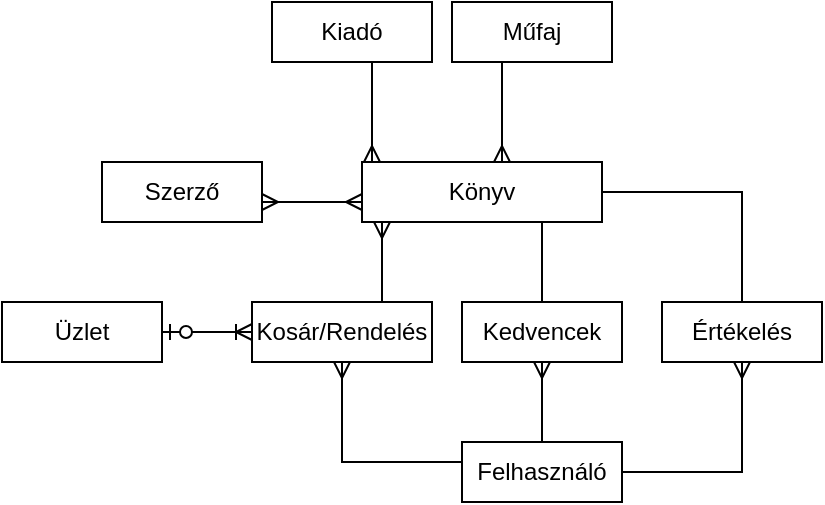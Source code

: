 <mxfile version="21.0.2" type="device"><diagram name="Page-1" id="GSspgM6DHkIrbwYLxMRU"><mxGraphModel dx="1050" dy="633" grid="1" gridSize="10" guides="1" tooltips="1" connect="1" arrows="1" fold="1" page="1" pageScale="1" pageWidth="850" pageHeight="1100" math="0" shadow="0"><root><mxCell id="0"/><mxCell id="1" parent="0"/><mxCell id="Wu1rEjHVQwHnNt7DPPpK-83" value="Felhasználó" style="whiteSpace=wrap;html=1;align=center;" vertex="1" parent="1"><mxGeometry x="430" y="350" width="80" height="30" as="geometry"/></mxCell><mxCell id="Wu1rEjHVQwHnNt7DPPpK-85" value="Üzlet" style="whiteSpace=wrap;html=1;align=center;" vertex="1" parent="1"><mxGeometry x="200" y="280" width="80" height="30" as="geometry"/></mxCell><mxCell id="Wu1rEjHVQwHnNt7DPPpK-86" value="Könyv" style="whiteSpace=wrap;html=1;align=center;" vertex="1" parent="1"><mxGeometry x="380" y="210" width="120" height="30" as="geometry"/></mxCell><mxCell id="Wu1rEjHVQwHnNt7DPPpK-87" value="Műfaj" style="whiteSpace=wrap;html=1;align=center;" vertex="1" parent="1"><mxGeometry x="425" y="130" width="80" height="30" as="geometry"/></mxCell><mxCell id="Wu1rEjHVQwHnNt7DPPpK-88" value="Kiadó" style="whiteSpace=wrap;html=1;align=center;" vertex="1" parent="1"><mxGeometry x="335" y="130" width="80" height="30" as="geometry"/></mxCell><mxCell id="Wu1rEjHVQwHnNt7DPPpK-89" value="Szerző" style="whiteSpace=wrap;html=1;align=center;" vertex="1" parent="1"><mxGeometry x="250" y="210" width="80" height="30" as="geometry"/></mxCell><mxCell id="Wu1rEjHVQwHnNt7DPPpK-90" value="Kedvencek" style="whiteSpace=wrap;html=1;align=center;" vertex="1" parent="1"><mxGeometry x="430" y="280" width="80" height="30" as="geometry"/></mxCell><mxCell id="Wu1rEjHVQwHnNt7DPPpK-91" value="Kosár/Rendelés" style="whiteSpace=wrap;html=1;align=center;" vertex="1" parent="1"><mxGeometry x="325" y="280" width="90" height="30" as="geometry"/></mxCell><mxCell id="Wu1rEjHVQwHnNt7DPPpK-93" value="Értékelés" style="whiteSpace=wrap;html=1;align=center;" vertex="1" parent="1"><mxGeometry x="530" y="280" width="80" height="30" as="geometry"/></mxCell><mxCell id="Wu1rEjHVQwHnNt7DPPpK-96" value="" style="fontSize=12;html=1;endArrow=ERmany;rounded=0;edgeStyle=orthogonalEdgeStyle;" edge="1" parent="1" source="Wu1rEjHVQwHnNt7DPPpK-88" target="Wu1rEjHVQwHnNt7DPPpK-86"><mxGeometry width="100" height="100" relative="1" as="geometry"><mxPoint x="390" y="200" as="sourcePoint"/><mxPoint x="610" y="180" as="targetPoint"/><Array as="points"><mxPoint x="385" y="200"/><mxPoint x="385" y="200"/></Array></mxGeometry></mxCell><mxCell id="Wu1rEjHVQwHnNt7DPPpK-97" value="" style="edgeStyle=orthogonalEdgeStyle;fontSize=12;html=1;endArrow=ERmany;startArrow=ERmany;rounded=0;" edge="1" parent="1" source="Wu1rEjHVQwHnNt7DPPpK-89" target="Wu1rEjHVQwHnNt7DPPpK-86"><mxGeometry width="100" height="100" relative="1" as="geometry"><mxPoint x="260" y="280" as="sourcePoint"/><mxPoint x="460" y="280" as="targetPoint"/><Array as="points"><mxPoint x="350" y="230"/><mxPoint x="350" y="230"/></Array></mxGeometry></mxCell><mxCell id="Wu1rEjHVQwHnNt7DPPpK-98" value="" style="edgeStyle=orthogonalEdgeStyle;fontSize=12;html=1;endArrow=ERmany;rounded=0;" edge="1" parent="1" source="Wu1rEjHVQwHnNt7DPPpK-91" target="Wu1rEjHVQwHnNt7DPPpK-86"><mxGeometry width="100" height="100" relative="1" as="geometry"><mxPoint x="290" y="260" as="sourcePoint"/><mxPoint x="530" y="260" as="targetPoint"/><Array as="points"><mxPoint x="390" y="260"/><mxPoint x="390" y="260"/></Array></mxGeometry></mxCell><mxCell id="Wu1rEjHVQwHnNt7DPPpK-100" value="" style="edgeStyle=orthogonalEdgeStyle;fontSize=12;html=1;endArrow=ERmany;rounded=0;" edge="1" parent="1" source="Wu1rEjHVQwHnNt7DPPpK-83" target="Wu1rEjHVQwHnNt7DPPpK-90"><mxGeometry width="100" height="100" relative="1" as="geometry"><mxPoint x="360" y="390" as="sourcePoint"/><mxPoint x="600" y="390" as="targetPoint"/><Array as="points"><mxPoint x="470" y="340"/><mxPoint x="470" y="340"/></Array></mxGeometry></mxCell><mxCell id="Wu1rEjHVQwHnNt7DPPpK-102" value="" style="endArrow=none;html=1;rounded=0;edgeStyle=orthogonalEdgeStyle;" edge="1" parent="1" source="Wu1rEjHVQwHnNt7DPPpK-86" target="Wu1rEjHVQwHnNt7DPPpK-90"><mxGeometry relative="1" as="geometry"><mxPoint x="380" y="290" as="sourcePoint"/><mxPoint x="540" y="290" as="targetPoint"/><Array as="points"><mxPoint x="470" y="260"/><mxPoint x="470" y="260"/></Array></mxGeometry></mxCell><mxCell id="Wu1rEjHVQwHnNt7DPPpK-103" value="" style="fontSize=12;html=1;endArrow=ERmany;rounded=0;edgeStyle=orthogonalEdgeStyle;" edge="1" parent="1" source="Wu1rEjHVQwHnNt7DPPpK-87" target="Wu1rEjHVQwHnNt7DPPpK-86"><mxGeometry width="100" height="100" relative="1" as="geometry"><mxPoint x="395" y="170" as="sourcePoint"/><mxPoint x="395" y="220" as="targetPoint"/><Array as="points"><mxPoint x="450" y="180"/><mxPoint x="450" y="180"/></Array></mxGeometry></mxCell><mxCell id="Wu1rEjHVQwHnNt7DPPpK-105" value="" style="edgeStyle=orthogonalEdgeStyle;fontSize=12;html=1;endArrow=ERmany;rounded=0;" edge="1" parent="1" source="Wu1rEjHVQwHnNt7DPPpK-83" target="Wu1rEjHVQwHnNt7DPPpK-93"><mxGeometry width="100" height="100" relative="1" as="geometry"><mxPoint x="410" y="365" as="sourcePoint"/><mxPoint x="460" y="340" as="targetPoint"/><Array as="points"><mxPoint x="570" y="365"/></Array></mxGeometry></mxCell><mxCell id="Wu1rEjHVQwHnNt7DPPpK-106" value="" style="endArrow=none;html=1;rounded=0;edgeStyle=orthogonalEdgeStyle;" edge="1" parent="1" source="Wu1rEjHVQwHnNt7DPPpK-86" target="Wu1rEjHVQwHnNt7DPPpK-93"><mxGeometry relative="1" as="geometry"><mxPoint x="470" y="250" as="sourcePoint"/><mxPoint x="470" y="310" as="targetPoint"/><Array as="points"><mxPoint x="570" y="225"/></Array></mxGeometry></mxCell><mxCell id="Wu1rEjHVQwHnNt7DPPpK-108" value="" style="edgeStyle=entityRelationEdgeStyle;fontSize=12;html=1;endArrow=ERoneToMany;startArrow=ERzeroToOne;rounded=0;" edge="1" parent="1" source="Wu1rEjHVQwHnNt7DPPpK-85" target="Wu1rEjHVQwHnNt7DPPpK-91"><mxGeometry width="100" height="100" relative="1" as="geometry"><mxPoint x="280" y="290" as="sourcePoint"/><mxPoint x="380" y="190" as="targetPoint"/></mxGeometry></mxCell><mxCell id="Wu1rEjHVQwHnNt7DPPpK-109" value="" style="edgeStyle=orthogonalEdgeStyle;fontSize=12;html=1;endArrow=ERmany;rounded=0;" edge="1" parent="1" source="Wu1rEjHVQwHnNt7DPPpK-83" target="Wu1rEjHVQwHnNt7DPPpK-91"><mxGeometry width="100" height="100" relative="1" as="geometry"><mxPoint x="400" y="370" as="sourcePoint"/><mxPoint x="400" y="330" as="targetPoint"/><Array as="points"><mxPoint x="370" y="360"/></Array></mxGeometry></mxCell></root></mxGraphModel></diagram></mxfile>